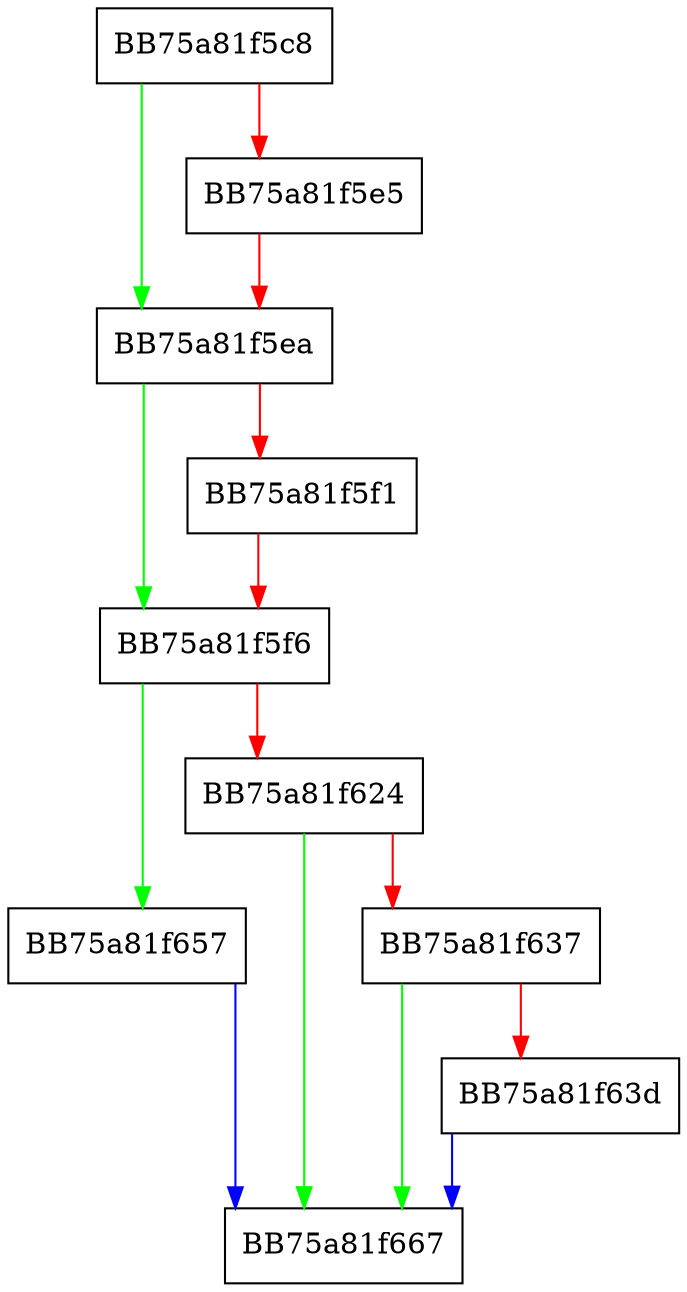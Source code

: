 digraph StartScavengerTask {
  node [shape="box"];
  graph [splines=ortho];
  BB75a81f5c8 -> BB75a81f5ea [color="green"];
  BB75a81f5c8 -> BB75a81f5e5 [color="red"];
  BB75a81f5e5 -> BB75a81f5ea [color="red"];
  BB75a81f5ea -> BB75a81f5f6 [color="green"];
  BB75a81f5ea -> BB75a81f5f1 [color="red"];
  BB75a81f5f1 -> BB75a81f5f6 [color="red"];
  BB75a81f5f6 -> BB75a81f657 [color="green"];
  BB75a81f5f6 -> BB75a81f624 [color="red"];
  BB75a81f624 -> BB75a81f667 [color="green"];
  BB75a81f624 -> BB75a81f637 [color="red"];
  BB75a81f637 -> BB75a81f667 [color="green"];
  BB75a81f637 -> BB75a81f63d [color="red"];
  BB75a81f63d -> BB75a81f667 [color="blue"];
  BB75a81f657 -> BB75a81f667 [color="blue"];
}